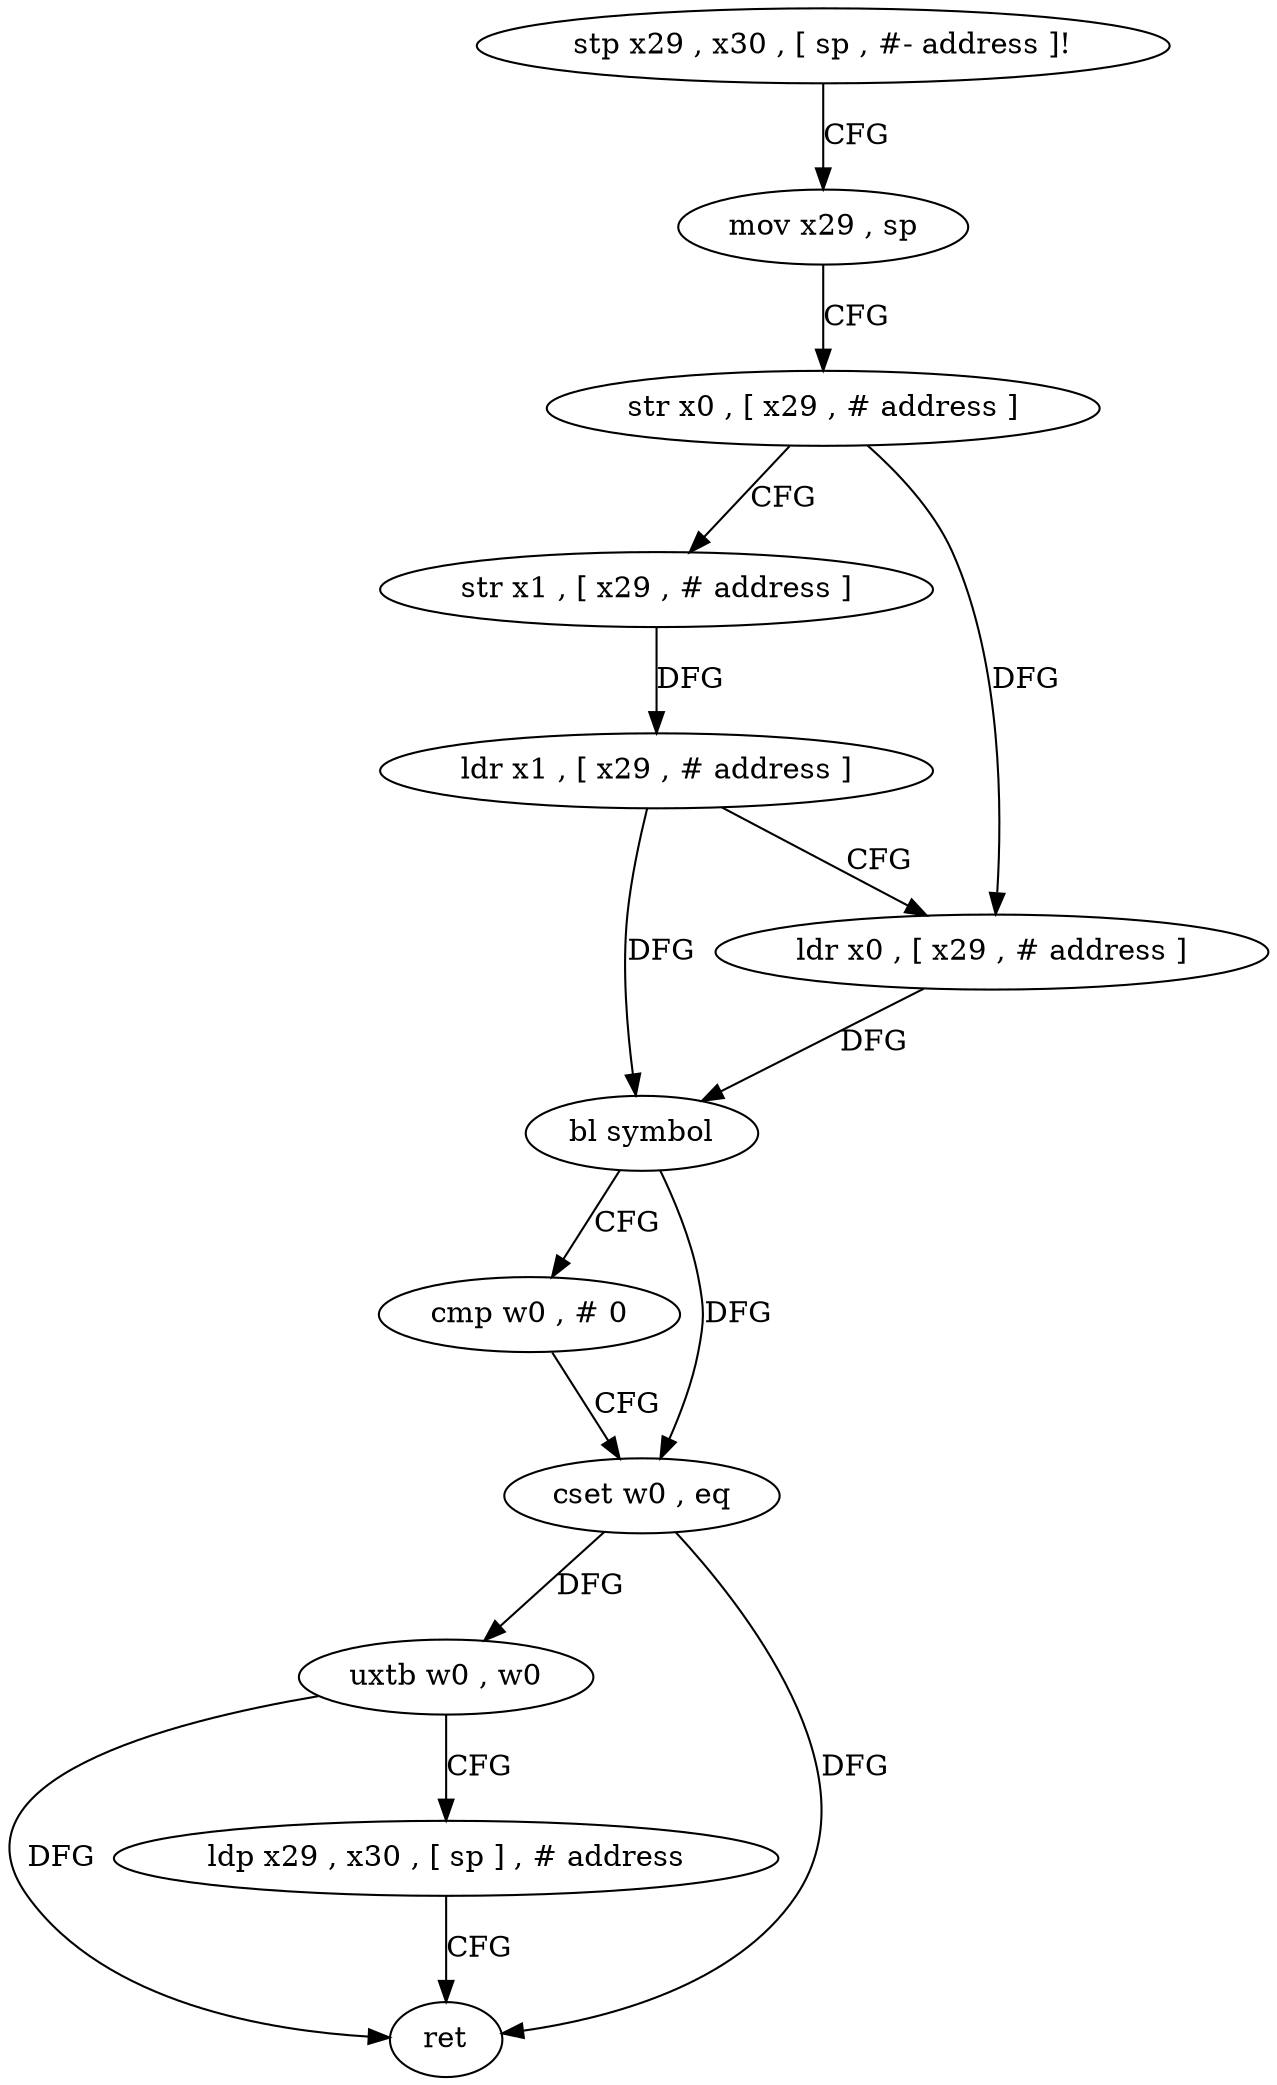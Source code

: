 digraph "func" {
"88296" [label = "stp x29 , x30 , [ sp , #- address ]!" ]
"88300" [label = "mov x29 , sp" ]
"88304" [label = "str x0 , [ x29 , # address ]" ]
"88308" [label = "str x1 , [ x29 , # address ]" ]
"88312" [label = "ldr x1 , [ x29 , # address ]" ]
"88316" [label = "ldr x0 , [ x29 , # address ]" ]
"88320" [label = "bl symbol" ]
"88324" [label = "cmp w0 , # 0" ]
"88328" [label = "cset w0 , eq" ]
"88332" [label = "uxtb w0 , w0" ]
"88336" [label = "ldp x29 , x30 , [ sp ] , # address" ]
"88340" [label = "ret" ]
"88296" -> "88300" [ label = "CFG" ]
"88300" -> "88304" [ label = "CFG" ]
"88304" -> "88308" [ label = "CFG" ]
"88304" -> "88316" [ label = "DFG" ]
"88308" -> "88312" [ label = "DFG" ]
"88312" -> "88316" [ label = "CFG" ]
"88312" -> "88320" [ label = "DFG" ]
"88316" -> "88320" [ label = "DFG" ]
"88320" -> "88324" [ label = "CFG" ]
"88320" -> "88328" [ label = "DFG" ]
"88324" -> "88328" [ label = "CFG" ]
"88328" -> "88332" [ label = "DFG" ]
"88328" -> "88340" [ label = "DFG" ]
"88332" -> "88336" [ label = "CFG" ]
"88332" -> "88340" [ label = "DFG" ]
"88336" -> "88340" [ label = "CFG" ]
}
